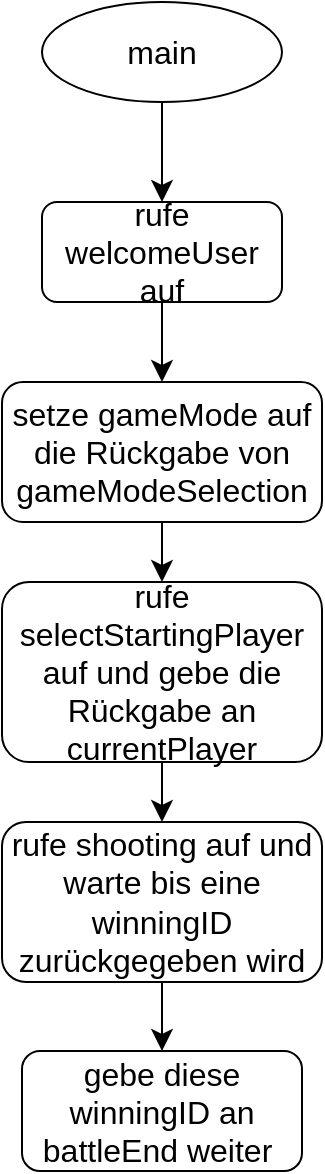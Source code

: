 <mxfile version="21.2.3" type="device">
  <diagram id="C5RBs43oDa-KdzZeNtuy" name="Page-1">
    <mxGraphModel dx="522" dy="637" grid="1" gridSize="10" guides="1" tooltips="1" connect="1" arrows="1" fold="1" page="1" pageScale="1" pageWidth="827" pageHeight="1169" math="0" shadow="0">
      <root>
        <mxCell id="WIyWlLk6GJQsqaUBKTNV-0" />
        <mxCell id="WIyWlLk6GJQsqaUBKTNV-1" parent="WIyWlLk6GJQsqaUBKTNV-0" />
        <mxCell id="JWl9mlSEb8S9jE6WVAzB-2" value="" style="edgeStyle=none;curved=1;rounded=0;orthogonalLoop=1;jettySize=auto;html=1;fontSize=12;startSize=8;endSize=8;" edge="1" parent="WIyWlLk6GJQsqaUBKTNV-1" source="JWl9mlSEb8S9jE6WVAzB-0" target="JWl9mlSEb8S9jE6WVAzB-1">
          <mxGeometry relative="1" as="geometry" />
        </mxCell>
        <mxCell id="JWl9mlSEb8S9jE6WVAzB-0" value="main" style="ellipse;whiteSpace=wrap;html=1;fontSize=16;" vertex="1" parent="WIyWlLk6GJQsqaUBKTNV-1">
          <mxGeometry x="160" y="30" width="120" height="50" as="geometry" />
        </mxCell>
        <mxCell id="JWl9mlSEb8S9jE6WVAzB-4" value="" style="edgeStyle=none;curved=1;rounded=0;orthogonalLoop=1;jettySize=auto;html=1;fontSize=12;startSize=8;endSize=8;" edge="1" parent="WIyWlLk6GJQsqaUBKTNV-1" source="JWl9mlSEb8S9jE6WVAzB-1" target="JWl9mlSEb8S9jE6WVAzB-3">
          <mxGeometry relative="1" as="geometry" />
        </mxCell>
        <mxCell id="JWl9mlSEb8S9jE6WVAzB-1" value="rufe welcomeUser auf" style="rounded=1;whiteSpace=wrap;html=1;fontSize=16;" vertex="1" parent="WIyWlLk6GJQsqaUBKTNV-1">
          <mxGeometry x="160" y="130" width="120" height="50" as="geometry" />
        </mxCell>
        <mxCell id="JWl9mlSEb8S9jE6WVAzB-6" value="" style="edgeStyle=none;curved=1;rounded=0;orthogonalLoop=1;jettySize=auto;html=1;fontSize=12;startSize=8;endSize=8;" edge="1" parent="WIyWlLk6GJQsqaUBKTNV-1" source="JWl9mlSEb8S9jE6WVAzB-3" target="JWl9mlSEb8S9jE6WVAzB-5">
          <mxGeometry relative="1" as="geometry" />
        </mxCell>
        <mxCell id="JWl9mlSEb8S9jE6WVAzB-3" value="setze gameMode auf die Rückgabe von gameModeSelection" style="rounded=1;whiteSpace=wrap;html=1;fontSize=16;" vertex="1" parent="WIyWlLk6GJQsqaUBKTNV-1">
          <mxGeometry x="140" y="220" width="160" height="70" as="geometry" />
        </mxCell>
        <mxCell id="JWl9mlSEb8S9jE6WVAzB-8" value="" style="edgeStyle=none;curved=1;rounded=0;orthogonalLoop=1;jettySize=auto;html=1;fontSize=12;startSize=8;endSize=8;" edge="1" parent="WIyWlLk6GJQsqaUBKTNV-1" source="JWl9mlSEb8S9jE6WVAzB-5" target="JWl9mlSEb8S9jE6WVAzB-7">
          <mxGeometry relative="1" as="geometry" />
        </mxCell>
        <mxCell id="JWl9mlSEb8S9jE6WVAzB-5" value="rufe selectStartingPlayer auf und gebe die Rückgabe an currentPlayer" style="whiteSpace=wrap;html=1;fontSize=16;rounded=1;" vertex="1" parent="WIyWlLk6GJQsqaUBKTNV-1">
          <mxGeometry x="140" y="320" width="160" height="90" as="geometry" />
        </mxCell>
        <mxCell id="JWl9mlSEb8S9jE6WVAzB-10" value="" style="edgeStyle=none;curved=1;rounded=0;orthogonalLoop=1;jettySize=auto;html=1;fontSize=12;startSize=8;endSize=8;" edge="1" parent="WIyWlLk6GJQsqaUBKTNV-1" source="JWl9mlSEb8S9jE6WVAzB-7" target="JWl9mlSEb8S9jE6WVAzB-9">
          <mxGeometry relative="1" as="geometry" />
        </mxCell>
        <mxCell id="JWl9mlSEb8S9jE6WVAzB-7" value="rufe shooting auf und warte bis eine winningID zurückgegeben wird" style="whiteSpace=wrap;html=1;fontSize=16;rounded=1;" vertex="1" parent="WIyWlLk6GJQsqaUBKTNV-1">
          <mxGeometry x="140" y="440" width="160" height="80" as="geometry" />
        </mxCell>
        <mxCell id="JWl9mlSEb8S9jE6WVAzB-9" value="gebe diese winningID an battleEnd weiter&amp;nbsp;" style="whiteSpace=wrap;html=1;fontSize=16;rounded=1;" vertex="1" parent="WIyWlLk6GJQsqaUBKTNV-1">
          <mxGeometry x="150" y="554.5" width="140" height="60" as="geometry" />
        </mxCell>
      </root>
    </mxGraphModel>
  </diagram>
</mxfile>
